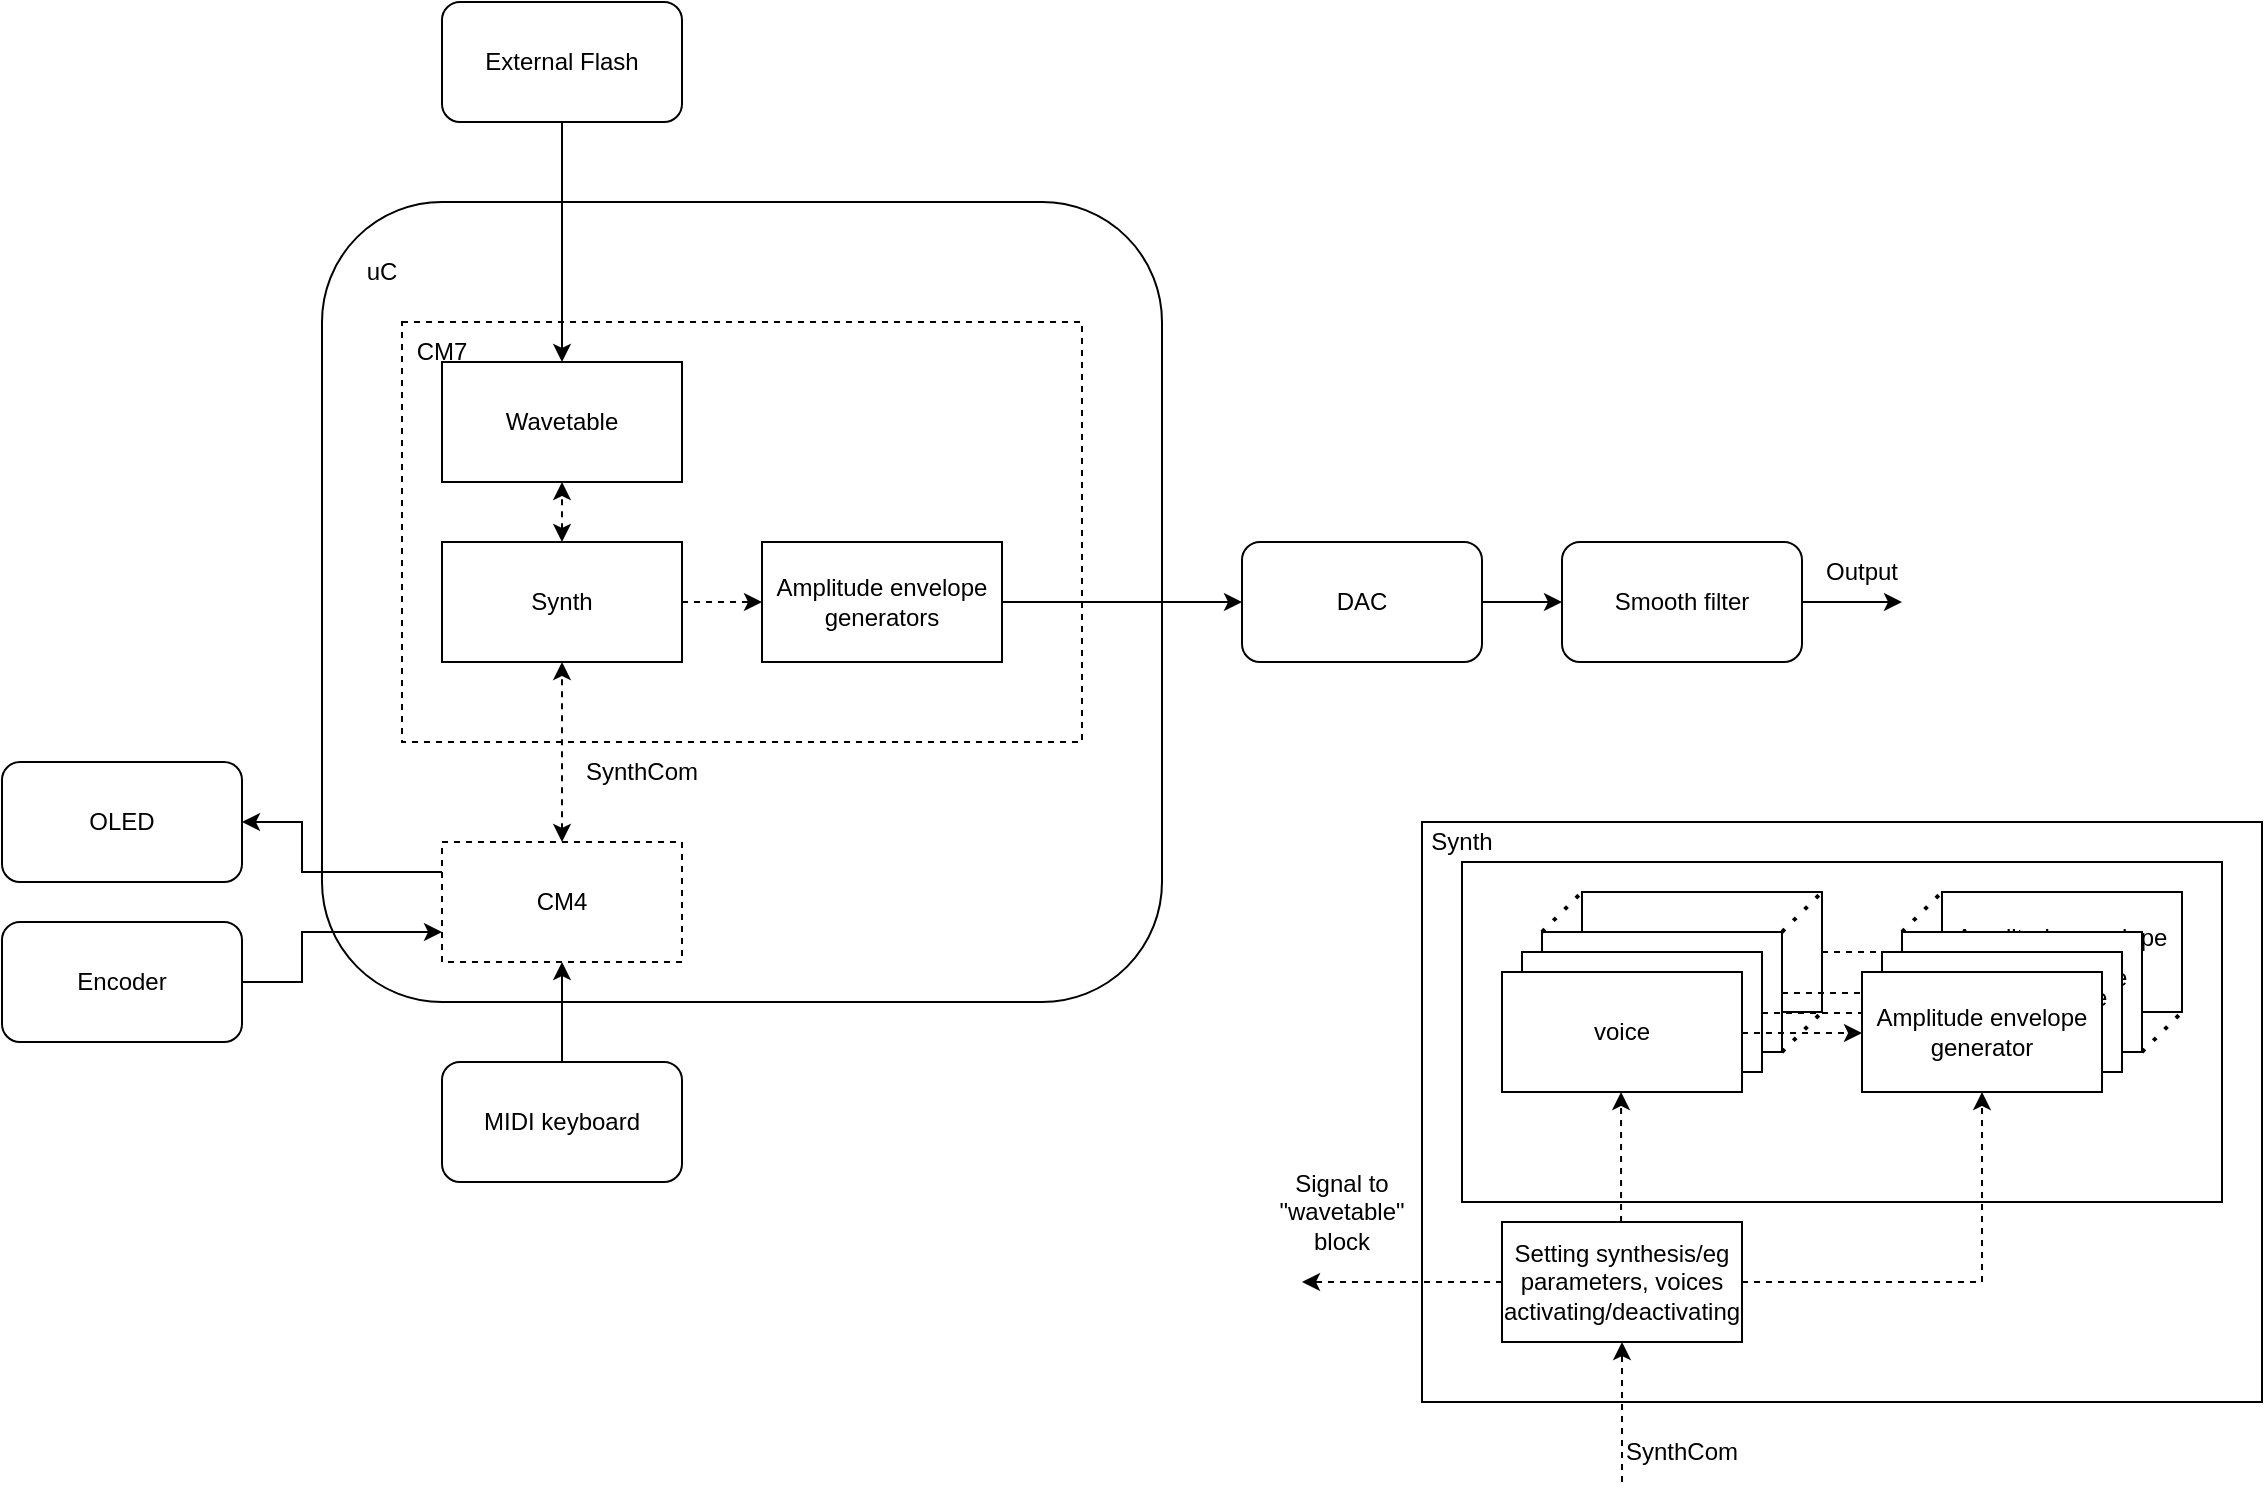 <mxfile version="16.0.2" type="github">
  <diagram id="5cSsOeWGvjAQ2Ak-Ryve" name="Page-1">
    <mxGraphModel dx="1778" dy="998" grid="1" gridSize="10" guides="1" tooltips="1" connect="1" arrows="1" fold="1" page="1" pageScale="1" pageWidth="1654" pageHeight="1169" math="0" shadow="0">
      <root>
        <mxCell id="0" />
        <mxCell id="1" parent="0" />
        <mxCell id="gT4l6VfKlr2keAFQ63VQ-31" value="" style="rounded=0;whiteSpace=wrap;html=1;" vertex="1" parent="1">
          <mxGeometry x="1000" y="550" width="420" height="290" as="geometry" />
        </mxCell>
        <mxCell id="gT4l6VfKlr2keAFQ63VQ-3" value="MIDI keyboard" style="rounded=1;whiteSpace=wrap;html=1;" vertex="1" parent="1">
          <mxGeometry x="510" y="670" width="120" height="60" as="geometry" />
        </mxCell>
        <mxCell id="gT4l6VfKlr2keAFQ63VQ-4" value="" style="rounded=1;whiteSpace=wrap;html=1;glass=0;sketch=0;shadow=0;" vertex="1" parent="1">
          <mxGeometry x="450" y="240" width="420" height="400" as="geometry" />
        </mxCell>
        <mxCell id="gT4l6VfKlr2keAFQ63VQ-5" value="uC" style="text;html=1;strokeColor=none;fillColor=none;align=center;verticalAlign=middle;whiteSpace=wrap;rounded=0;" vertex="1" parent="1">
          <mxGeometry x="450" y="260" width="60" height="30" as="geometry" />
        </mxCell>
        <mxCell id="gT4l6VfKlr2keAFQ63VQ-6" value="" style="rounded=0;whiteSpace=wrap;html=1;dashed=1;" vertex="1" parent="1">
          <mxGeometry x="510" y="560" width="120" height="60" as="geometry" />
        </mxCell>
        <mxCell id="gT4l6VfKlr2keAFQ63VQ-7" value="" style="rounded=0;whiteSpace=wrap;html=1;dashed=1;" vertex="1" parent="1">
          <mxGeometry x="490" y="300" width="340" height="210" as="geometry" />
        </mxCell>
        <mxCell id="gT4l6VfKlr2keAFQ63VQ-8" value="CM7" style="text;html=1;strokeColor=none;fillColor=none;align=center;verticalAlign=middle;whiteSpace=wrap;rounded=0;dashed=1;" vertex="1" parent="1">
          <mxGeometry x="480" y="300" width="60" height="30" as="geometry" />
        </mxCell>
        <mxCell id="gT4l6VfKlr2keAFQ63VQ-9" value="CM4" style="text;html=1;strokeColor=none;fillColor=none;align=center;verticalAlign=middle;whiteSpace=wrap;rounded=0;dashed=1;" vertex="1" parent="1">
          <mxGeometry x="540" y="575" width="60" height="30" as="geometry" />
        </mxCell>
        <mxCell id="gT4l6VfKlr2keAFQ63VQ-10" value="" style="endArrow=classic;startArrow=classic;html=1;rounded=0;exitX=0.5;exitY=0;exitDx=0;exitDy=0;entryX=0.5;entryY=1;entryDx=0;entryDy=0;dashed=1;" edge="1" parent="1" source="gT4l6VfKlr2keAFQ63VQ-6" target="gT4l6VfKlr2keAFQ63VQ-12">
          <mxGeometry width="50" height="50" relative="1" as="geometry">
            <mxPoint x="590" y="530" as="sourcePoint" />
            <mxPoint x="640" y="480" as="targetPoint" />
          </mxGeometry>
        </mxCell>
        <mxCell id="gT4l6VfKlr2keAFQ63VQ-11" value="SynthCom" style="text;html=1;strokeColor=none;fillColor=none;align=center;verticalAlign=middle;whiteSpace=wrap;rounded=0;dashed=1;" vertex="1" parent="1">
          <mxGeometry x="580" y="510" width="60" height="30" as="geometry" />
        </mxCell>
        <mxCell id="gT4l6VfKlr2keAFQ63VQ-12" value="Synth" style="rounded=0;whiteSpace=wrap;html=1;" vertex="1" parent="1">
          <mxGeometry x="510" y="410" width="120" height="60" as="geometry" />
        </mxCell>
        <mxCell id="gT4l6VfKlr2keAFQ63VQ-13" value="Amplitude envelope generators" style="rounded=0;whiteSpace=wrap;html=1;" vertex="1" parent="1">
          <mxGeometry x="670" y="410" width="120" height="60" as="geometry" />
        </mxCell>
        <mxCell id="gT4l6VfKlr2keAFQ63VQ-14" value="" style="endArrow=classic;html=1;rounded=0;exitX=0.5;exitY=0;exitDx=0;exitDy=0;entryX=0.5;entryY=1;entryDx=0;entryDy=0;" edge="1" parent="1" source="gT4l6VfKlr2keAFQ63VQ-3" target="gT4l6VfKlr2keAFQ63VQ-6">
          <mxGeometry width="50" height="50" relative="1" as="geometry">
            <mxPoint x="630" y="590" as="sourcePoint" />
            <mxPoint x="680" y="540" as="targetPoint" />
          </mxGeometry>
        </mxCell>
        <mxCell id="gT4l6VfKlr2keAFQ63VQ-15" value="OLED" style="rounded=1;whiteSpace=wrap;html=1;" vertex="1" parent="1">
          <mxGeometry x="290" y="520" width="120" height="60" as="geometry" />
        </mxCell>
        <mxCell id="gT4l6VfKlr2keAFQ63VQ-16" value="Encoder" style="rounded=1;whiteSpace=wrap;html=1;" vertex="1" parent="1">
          <mxGeometry x="290" y="600" width="120" height="60" as="geometry" />
        </mxCell>
        <mxCell id="gT4l6VfKlr2keAFQ63VQ-17" value="" style="endArrow=classic;html=1;rounded=0;exitX=0;exitY=0.25;exitDx=0;exitDy=0;entryX=1;entryY=0.5;entryDx=0;entryDy=0;" edge="1" parent="1" source="gT4l6VfKlr2keAFQ63VQ-6" target="gT4l6VfKlr2keAFQ63VQ-15">
          <mxGeometry width="50" height="50" relative="1" as="geometry">
            <mxPoint x="480" y="580" as="sourcePoint" />
            <mxPoint x="440" y="575" as="targetPoint" />
            <Array as="points">
              <mxPoint x="440" y="575" />
              <mxPoint x="440" y="550" />
            </Array>
          </mxGeometry>
        </mxCell>
        <mxCell id="gT4l6VfKlr2keAFQ63VQ-18" value="" style="endArrow=classic;html=1;rounded=0;exitX=1;exitY=0.5;exitDx=0;exitDy=0;entryX=0;entryY=0.75;entryDx=0;entryDy=0;" edge="1" parent="1" source="gT4l6VfKlr2keAFQ63VQ-16" target="gT4l6VfKlr2keAFQ63VQ-6">
          <mxGeometry width="50" height="50" relative="1" as="geometry">
            <mxPoint x="480" y="580" as="sourcePoint" />
            <mxPoint x="470" y="640" as="targetPoint" />
            <Array as="points">
              <mxPoint x="440" y="630" />
              <mxPoint x="440" y="605" />
            </Array>
          </mxGeometry>
        </mxCell>
        <mxCell id="gT4l6VfKlr2keAFQ63VQ-19" value="" style="endArrow=classic;html=1;rounded=0;exitX=1;exitY=0.5;exitDx=0;exitDy=0;entryX=0;entryY=0.5;entryDx=0;entryDy=0;dashed=1;" edge="1" parent="1" source="gT4l6VfKlr2keAFQ63VQ-12" target="gT4l6VfKlr2keAFQ63VQ-13">
          <mxGeometry width="50" height="50" relative="1" as="geometry">
            <mxPoint x="670" y="500" as="sourcePoint" />
            <mxPoint x="720" y="450" as="targetPoint" />
          </mxGeometry>
        </mxCell>
        <mxCell id="gT4l6VfKlr2keAFQ63VQ-20" value="DAC" style="rounded=1;whiteSpace=wrap;html=1;" vertex="1" parent="1">
          <mxGeometry x="910" y="410" width="120" height="60" as="geometry" />
        </mxCell>
        <mxCell id="gT4l6VfKlr2keAFQ63VQ-21" value="" style="endArrow=classic;html=1;rounded=0;exitX=1;exitY=0.5;exitDx=0;exitDy=0;entryX=0;entryY=0.5;entryDx=0;entryDy=0;" edge="1" parent="1" source="gT4l6VfKlr2keAFQ63VQ-13" target="gT4l6VfKlr2keAFQ63VQ-20">
          <mxGeometry width="50" height="50" relative="1" as="geometry">
            <mxPoint x="670" y="500" as="sourcePoint" />
            <mxPoint x="720" y="450" as="targetPoint" />
          </mxGeometry>
        </mxCell>
        <mxCell id="gT4l6VfKlr2keAFQ63VQ-22" value="Smooth filter" style="rounded=1;whiteSpace=wrap;html=1;" vertex="1" parent="1">
          <mxGeometry x="1070" y="410" width="120" height="60" as="geometry" />
        </mxCell>
        <mxCell id="gT4l6VfKlr2keAFQ63VQ-23" value="" style="endArrow=classic;html=1;rounded=0;exitX=1;exitY=0.5;exitDx=0;exitDy=0;entryX=0;entryY=0.5;entryDx=0;entryDy=0;" edge="1" parent="1" source="gT4l6VfKlr2keAFQ63VQ-20" target="gT4l6VfKlr2keAFQ63VQ-22">
          <mxGeometry width="50" height="50" relative="1" as="geometry">
            <mxPoint x="920" y="470" as="sourcePoint" />
            <mxPoint x="970" y="420" as="targetPoint" />
          </mxGeometry>
        </mxCell>
        <mxCell id="gT4l6VfKlr2keAFQ63VQ-24" value="" style="endArrow=classic;html=1;rounded=0;exitX=1;exitY=0.5;exitDx=0;exitDy=0;" edge="1" parent="1" source="gT4l6VfKlr2keAFQ63VQ-22">
          <mxGeometry width="50" height="50" relative="1" as="geometry">
            <mxPoint x="1240" y="440" as="sourcePoint" />
            <mxPoint x="1240" y="440" as="targetPoint" />
          </mxGeometry>
        </mxCell>
        <mxCell id="gT4l6VfKlr2keAFQ63VQ-25" value="Output" style="text;html=1;strokeColor=none;fillColor=none;align=center;verticalAlign=middle;whiteSpace=wrap;rounded=0;" vertex="1" parent="1">
          <mxGeometry x="1190" y="410" width="60" height="30" as="geometry" />
        </mxCell>
        <mxCell id="gT4l6VfKlr2keAFQ63VQ-26" value="External Flash" style="rounded=1;whiteSpace=wrap;html=1;" vertex="1" parent="1">
          <mxGeometry x="510" y="140" width="120" height="60" as="geometry" />
        </mxCell>
        <mxCell id="gT4l6VfKlr2keAFQ63VQ-27" value="" style="endArrow=classic;html=1;rounded=0;exitX=0.5;exitY=1;exitDx=0;exitDy=0;entryX=0.5;entryY=0;entryDx=0;entryDy=0;" edge="1" parent="1" source="gT4l6VfKlr2keAFQ63VQ-26" target="gT4l6VfKlr2keAFQ63VQ-29">
          <mxGeometry width="50" height="50" relative="1" as="geometry">
            <mxPoint x="610" y="280" as="sourcePoint" />
            <mxPoint x="560" y="220" as="targetPoint" />
          </mxGeometry>
        </mxCell>
        <mxCell id="gT4l6VfKlr2keAFQ63VQ-29" value="Wavetable" style="rounded=0;whiteSpace=wrap;html=1;" vertex="1" parent="1">
          <mxGeometry x="510" y="320" width="120" height="60" as="geometry" />
        </mxCell>
        <mxCell id="gT4l6VfKlr2keAFQ63VQ-30" value="" style="endArrow=classic;startArrow=classic;html=1;rounded=0;exitX=0.5;exitY=0;exitDx=0;exitDy=0;entryX=0.5;entryY=1;entryDx=0;entryDy=0;dashed=1;" edge="1" parent="1" source="gT4l6VfKlr2keAFQ63VQ-12" target="gT4l6VfKlr2keAFQ63VQ-29">
          <mxGeometry width="50" height="50" relative="1" as="geometry">
            <mxPoint x="600" y="360" as="sourcePoint" />
            <mxPoint x="650" y="310" as="targetPoint" />
          </mxGeometry>
        </mxCell>
        <mxCell id="gT4l6VfKlr2keAFQ63VQ-32" value="Synth" style="text;html=1;strokeColor=none;fillColor=none;align=center;verticalAlign=middle;whiteSpace=wrap;rounded=0;" vertex="1" parent="1">
          <mxGeometry x="990" y="545" width="60" height="30" as="geometry" />
        </mxCell>
        <mxCell id="gT4l6VfKlr2keAFQ63VQ-33" value="Setting synthesis/eg parameters, voices activating/deactivating" style="rounded=0;whiteSpace=wrap;html=1;" vertex="1" parent="1">
          <mxGeometry x="1040" y="750" width="120" height="60" as="geometry" />
        </mxCell>
        <mxCell id="gT4l6VfKlr2keAFQ63VQ-34" value="" style="endArrow=classic;startArrow=none;html=1;rounded=0;entryX=0.5;entryY=1;entryDx=0;entryDy=0;startFill=0;dashed=1;" edge="1" parent="1" target="gT4l6VfKlr2keAFQ63VQ-33">
          <mxGeometry width="50" height="50" relative="1" as="geometry">
            <mxPoint x="1100" y="880" as="sourcePoint" />
            <mxPoint x="1130" y="850" as="targetPoint" />
          </mxGeometry>
        </mxCell>
        <mxCell id="gT4l6VfKlr2keAFQ63VQ-35" value="" style="rounded=0;whiteSpace=wrap;html=1;" vertex="1" parent="1">
          <mxGeometry x="1020" y="570" width="380" height="170" as="geometry" />
        </mxCell>
        <mxCell id="gT4l6VfKlr2keAFQ63VQ-36" value="SynthCom" style="text;html=1;strokeColor=none;fillColor=none;align=center;verticalAlign=middle;whiteSpace=wrap;rounded=0;dashed=1;" vertex="1" parent="1">
          <mxGeometry x="1100" y="850" width="60" height="30" as="geometry" />
        </mxCell>
        <mxCell id="gT4l6VfKlr2keAFQ63VQ-37" value="" style="endArrow=classic;startArrow=none;html=1;rounded=0;startFill=0;dashed=1;exitX=0;exitY=0.5;exitDx=0;exitDy=0;" edge="1" parent="1" source="gT4l6VfKlr2keAFQ63VQ-33">
          <mxGeometry width="50" height="50" relative="1" as="geometry">
            <mxPoint x="1120" y="890" as="sourcePoint" />
            <mxPoint x="940" y="780" as="targetPoint" />
          </mxGeometry>
        </mxCell>
        <mxCell id="gT4l6VfKlr2keAFQ63VQ-38" value="&#xa;&#xa;&lt;span style=&quot;color: rgb(0, 0, 0); font-family: helvetica; font-size: 12px; font-style: normal; font-weight: 400; letter-spacing: normal; text-align: center; text-indent: 0px; text-transform: none; word-spacing: 0px; background-color: rgb(248, 249, 250); display: inline; float: none;&quot;&gt;voice&lt;/span&gt;&#xa;&#xa;" style="rounded=0;whiteSpace=wrap;html=1;" vertex="1" parent="1">
          <mxGeometry x="1080" y="585" width="120" height="60" as="geometry" />
        </mxCell>
        <mxCell id="gT4l6VfKlr2keAFQ63VQ-40" value="" style="rounded=0;whiteSpace=wrap;html=1;" vertex="1" parent="1">
          <mxGeometry x="1060" y="605" width="120" height="60" as="geometry" />
        </mxCell>
        <mxCell id="gT4l6VfKlr2keAFQ63VQ-41" value="" style="rounded=0;whiteSpace=wrap;html=1;" vertex="1" parent="1">
          <mxGeometry x="1050" y="615" width="120" height="60" as="geometry" />
        </mxCell>
        <mxCell id="gT4l6VfKlr2keAFQ63VQ-44" value="" style="endArrow=none;dashed=1;html=1;dashPattern=1 3;strokeWidth=2;rounded=0;exitX=1;exitY=0;exitDx=0;exitDy=0;" edge="1" parent="1">
          <mxGeometry width="50" height="50" relative="1" as="geometry">
            <mxPoint x="1180" y="665" as="sourcePoint" />
            <mxPoint x="1200" y="645" as="targetPoint" />
            <Array as="points">
              <mxPoint x="1180" y="665" />
            </Array>
          </mxGeometry>
        </mxCell>
        <mxCell id="gT4l6VfKlr2keAFQ63VQ-45" value="" style="endArrow=none;dashed=1;html=1;dashPattern=1 3;strokeWidth=2;rounded=0;exitX=1;exitY=0;exitDx=0;exitDy=0;" edge="1" parent="1">
          <mxGeometry width="50" height="50" relative="1" as="geometry">
            <mxPoint x="1060" y="605" as="sourcePoint" />
            <mxPoint x="1080" y="585" as="targetPoint" />
          </mxGeometry>
        </mxCell>
        <mxCell id="gT4l6VfKlr2keAFQ63VQ-46" value="voice" style="rounded=0;whiteSpace=wrap;html=1;" vertex="1" parent="1">
          <mxGeometry x="1040" y="625" width="120" height="60" as="geometry" />
        </mxCell>
        <mxCell id="gT4l6VfKlr2keAFQ63VQ-47" value="" style="endArrow=none;dashed=1;html=1;dashPattern=1 3;strokeWidth=2;rounded=0;exitX=1;exitY=0;exitDx=0;exitDy=0;" edge="1" parent="1">
          <mxGeometry width="50" height="50" relative="1" as="geometry">
            <mxPoint x="1180" y="605" as="sourcePoint" />
            <mxPoint x="1200" y="585" as="targetPoint" />
            <Array as="points">
              <mxPoint x="1180" y="605" />
            </Array>
          </mxGeometry>
        </mxCell>
        <mxCell id="gT4l6VfKlr2keAFQ63VQ-48" value="Signal to &quot;wavetable&quot; block" style="text;html=1;strokeColor=none;fillColor=none;align=center;verticalAlign=middle;whiteSpace=wrap;rounded=0;" vertex="1" parent="1">
          <mxGeometry x="930" y="730" width="60" height="30" as="geometry" />
        </mxCell>
        <mxCell id="gT4l6VfKlr2keAFQ63VQ-53" value="" style="endArrow=none;dashed=1;html=1;dashPattern=1 3;strokeWidth=2;rounded=0;exitX=1;exitY=0;exitDx=0;exitDy=0;" edge="1" parent="1">
          <mxGeometry width="50" height="50" relative="1" as="geometry">
            <mxPoint x="1240" y="605" as="sourcePoint" />
            <mxPoint x="1260" y="585" as="targetPoint" />
          </mxGeometry>
        </mxCell>
        <mxCell id="gT4l6VfKlr2keAFQ63VQ-54" value="" style="endArrow=none;dashed=1;html=1;dashPattern=1 3;strokeWidth=2;rounded=0;exitX=1;exitY=0;exitDx=0;exitDy=0;" edge="1" parent="1">
          <mxGeometry width="50" height="50" relative="1" as="geometry">
            <mxPoint x="1360" y="605" as="sourcePoint" />
            <mxPoint x="1380" y="585" as="targetPoint" />
          </mxGeometry>
        </mxCell>
        <mxCell id="gT4l6VfKlr2keAFQ63VQ-55" value="" style="endArrow=none;dashed=1;html=1;dashPattern=1 3;strokeWidth=2;rounded=0;exitX=1;exitY=0;exitDx=0;exitDy=0;" edge="1" parent="1">
          <mxGeometry width="50" height="50" relative="1" as="geometry">
            <mxPoint x="1360" y="665" as="sourcePoint" />
            <mxPoint x="1380" y="645" as="targetPoint" />
          </mxGeometry>
        </mxCell>
        <mxCell id="gT4l6VfKlr2keAFQ63VQ-56" value="" style="endArrow=classic;startArrow=none;html=1;rounded=0;entryX=0.5;entryY=1;entryDx=0;entryDy=0;startFill=0;dashed=1;" edge="1" parent="1">
          <mxGeometry width="50" height="50" relative="1" as="geometry">
            <mxPoint x="1099.53" y="750" as="sourcePoint" />
            <mxPoint x="1099.53" y="685" as="targetPoint" />
          </mxGeometry>
        </mxCell>
        <mxCell id="gT4l6VfKlr2keAFQ63VQ-61" value="" style="endArrow=classic;startArrow=none;html=1;rounded=0;startFill=0;dashed=1;exitX=1;exitY=0.5;exitDx=0;exitDy=0;" edge="1" parent="1">
          <mxGeometry width="50" height="50" relative="1" as="geometry">
            <mxPoint x="1200" y="615" as="sourcePoint" />
            <mxPoint x="1260" y="615" as="targetPoint" />
          </mxGeometry>
        </mxCell>
        <mxCell id="gT4l6VfKlr2keAFQ63VQ-49" value="Amplitude envelope generators" style="rounded=0;whiteSpace=wrap;html=1;" vertex="1" parent="1">
          <mxGeometry x="1260" y="585" width="120" height="60" as="geometry" />
        </mxCell>
        <mxCell id="gT4l6VfKlr2keAFQ63VQ-60" value="" style="endArrow=classic;startArrow=none;html=1;rounded=0;startFill=0;dashed=1;exitX=1;exitY=0.5;exitDx=0;exitDy=0;" edge="1" parent="1">
          <mxGeometry width="50" height="50" relative="1" as="geometry">
            <mxPoint x="1180" y="635.5" as="sourcePoint" />
            <mxPoint x="1240" y="635.5" as="targetPoint" />
          </mxGeometry>
        </mxCell>
        <mxCell id="gT4l6VfKlr2keAFQ63VQ-50" value="Amplitude envelope generators" style="rounded=0;whiteSpace=wrap;html=1;" vertex="1" parent="1">
          <mxGeometry x="1240" y="605" width="120" height="60" as="geometry" />
        </mxCell>
        <mxCell id="gT4l6VfKlr2keAFQ63VQ-59" value="" style="endArrow=classic;startArrow=none;html=1;rounded=0;startFill=0;dashed=1;exitX=1;exitY=0.5;exitDx=0;exitDy=0;" edge="1" parent="1">
          <mxGeometry width="50" height="50" relative="1" as="geometry">
            <mxPoint x="1170" y="645.5" as="sourcePoint" />
            <mxPoint x="1230" y="645.5" as="targetPoint" />
          </mxGeometry>
        </mxCell>
        <mxCell id="gT4l6VfKlr2keAFQ63VQ-51" value="Amplitude envelope generators" style="rounded=0;whiteSpace=wrap;html=1;" vertex="1" parent="1">
          <mxGeometry x="1230" y="615" width="120" height="60" as="geometry" />
        </mxCell>
        <mxCell id="gT4l6VfKlr2keAFQ63VQ-58" value="" style="endArrow=classic;startArrow=none;html=1;rounded=0;startFill=0;dashed=1;exitX=1;exitY=0.5;exitDx=0;exitDy=0;" edge="1" parent="1">
          <mxGeometry width="50" height="50" relative="1" as="geometry">
            <mxPoint x="1160" y="655.5" as="sourcePoint" />
            <mxPoint x="1220" y="655.5" as="targetPoint" />
          </mxGeometry>
        </mxCell>
        <mxCell id="gT4l6VfKlr2keAFQ63VQ-52" value="Amplitude envelope generator" style="rounded=0;whiteSpace=wrap;html=1;" vertex="1" parent="1">
          <mxGeometry x="1220" y="625" width="120" height="60" as="geometry" />
        </mxCell>
        <mxCell id="gT4l6VfKlr2keAFQ63VQ-69" value="" style="endArrow=classic;html=1;rounded=0;dashed=1;exitX=1;exitY=0.5;exitDx=0;exitDy=0;entryX=0.5;entryY=1;entryDx=0;entryDy=0;" edge="1" parent="1" source="gT4l6VfKlr2keAFQ63VQ-33" target="gT4l6VfKlr2keAFQ63VQ-52">
          <mxGeometry width="50" height="50" relative="1" as="geometry">
            <mxPoint x="1170" y="770" as="sourcePoint" />
            <mxPoint x="1220" y="720" as="targetPoint" />
            <Array as="points">
              <mxPoint x="1280" y="780" />
            </Array>
          </mxGeometry>
        </mxCell>
      </root>
    </mxGraphModel>
  </diagram>
</mxfile>
